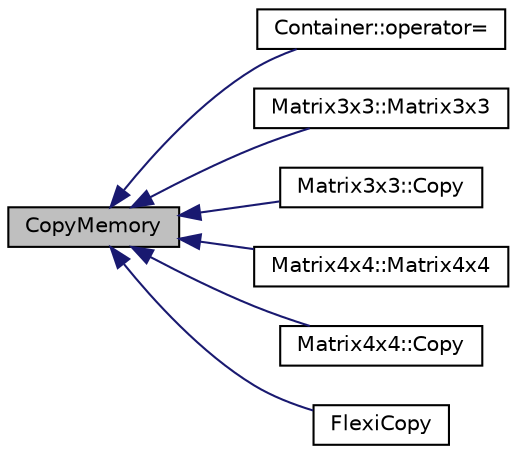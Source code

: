 digraph "CopyMemory"
{
  edge [fontname="Helvetica",fontsize="10",labelfontname="Helvetica",labelfontsize="10"];
  node [fontname="Helvetica",fontsize="10",shape=record];
  rankdir="LR";
  Node1 [label="CopyMemory",height=0.2,width=0.4,color="black", fillcolor="grey75", style="filled", fontcolor="black"];
  Node1 -> Node2 [dir="back",color="midnightblue",fontsize="10",style="solid",fontname="Helvetica"];
  Node2 [label="Container::operator=",height=0.2,width=0.4,color="black", fillcolor="white", style="filled",URL="$class_container.html#a15a48bab360df6824d861cf3695112da",tooltip="Operator for \"Container A = Container B\". "];
  Node1 -> Node3 [dir="back",color="midnightblue",fontsize="10",style="solid",fontname="Helvetica"];
  Node3 [label="Matrix3x3::Matrix3x3",height=0.2,width=0.4,color="black", fillcolor="white", style="filled",URL="$class_matrix3x3.html#ade9bc27bcc432ce3543cda754ed0cf4a",tooltip="Copy constructor. "];
  Node1 -> Node4 [dir="back",color="midnightblue",fontsize="10",style="solid",fontname="Helvetica"];
  Node4 [label="Matrix3x3::Copy",height=0.2,width=0.4,color="black", fillcolor="white", style="filled",URL="$class_matrix3x3.html#a28ff52567bb186d38053a2740dbb23eb",tooltip="Copy from a Matrix3x3. "];
  Node1 -> Node5 [dir="back",color="midnightblue",fontsize="10",style="solid",fontname="Helvetica"];
  Node5 [label="Matrix4x4::Matrix4x4",height=0.2,width=0.4,color="black", fillcolor="white", style="filled",URL="$class_matrix4x4.html#a0d1bf6d849f305966d9cd641167372b1",tooltip="Copy constructor. "];
  Node1 -> Node6 [dir="back",color="midnightblue",fontsize="10",style="solid",fontname="Helvetica"];
  Node6 [label="Matrix4x4::Copy",height=0.2,width=0.4,color="black", fillcolor="white", style="filled",URL="$class_matrix4x4.html#aea9e8b9bde1c68f00f9e5629d487d17f",tooltip="Copy from a Matrix4x4. "];
  Node1 -> Node7 [dir="back",color="midnightblue",fontsize="10",style="solid",fontname="Helvetica"];
  Node7 [label="FlexiCopy",height=0.2,width=0.4,color="black", fillcolor="white", style="filled",URL="$_ice_memory_macros_8h.html#aad4a12ccaff89c945569332026069228"];
}
